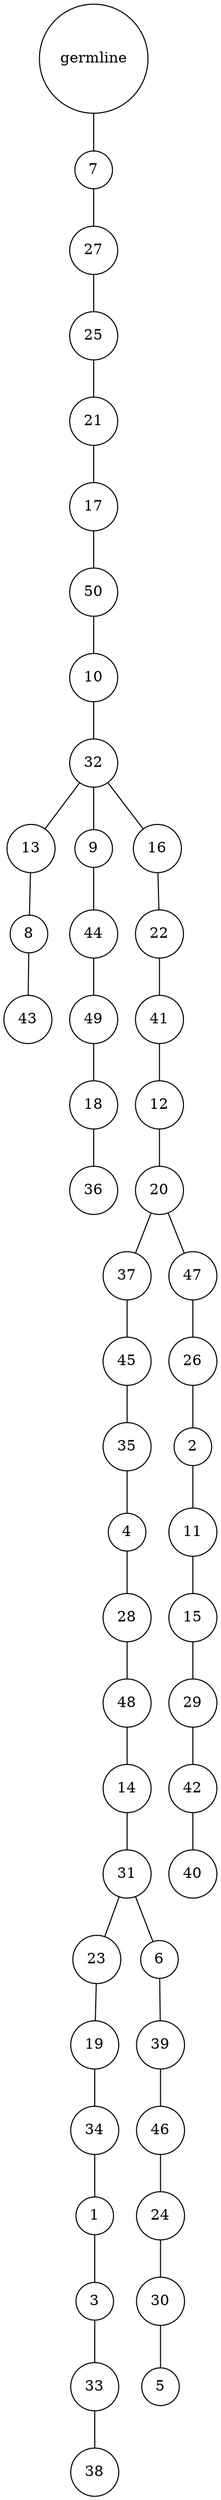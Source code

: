 graph {
	rankdir=UD;
	splines=line;
	node [shape=circle]
	"0x7f1b37c49b80" [label="germline"];
	"0x7f1b37c49bb0" [label="7"];
	"0x7f1b37c49b80" -- "0x7f1b37c49bb0" ;
	"0x7f1b37c49be0" [label="27"];
	"0x7f1b37c49bb0" -- "0x7f1b37c49be0" ;
	"0x7f1b37c49c10" [label="25"];
	"0x7f1b37c49be0" -- "0x7f1b37c49c10" ;
	"0x7f1b37c49c40" [label="21"];
	"0x7f1b37c49c10" -- "0x7f1b37c49c40" ;
	"0x7f1b37c49c70" [label="17"];
	"0x7f1b37c49c40" -- "0x7f1b37c49c70" ;
	"0x7f1b37c49ca0" [label="50"];
	"0x7f1b37c49c70" -- "0x7f1b37c49ca0" ;
	"0x7f1b37c49cd0" [label="10"];
	"0x7f1b37c49ca0" -- "0x7f1b37c49cd0" ;
	"0x7f1b37c49d00" [label="32"];
	"0x7f1b37c49cd0" -- "0x7f1b37c49d00" ;
	"0x7f1b37c49d30" [label="13"];
	"0x7f1b37c49d00" -- "0x7f1b37c49d30" ;
	"0x7f1b37c49d60" [label="8"];
	"0x7f1b37c49d30" -- "0x7f1b37c49d60" ;
	"0x7f1b37c49d90" [label="43"];
	"0x7f1b37c49d60" -- "0x7f1b37c49d90" ;
	"0x7f1b37c49dc0" [label="9"];
	"0x7f1b37c49d00" -- "0x7f1b37c49dc0" ;
	"0x7f1b37c49df0" [label="44"];
	"0x7f1b37c49dc0" -- "0x7f1b37c49df0" ;
	"0x7f1b37c49e20" [label="49"];
	"0x7f1b37c49df0" -- "0x7f1b37c49e20" ;
	"0x7f1b37c49e50" [label="18"];
	"0x7f1b37c49e20" -- "0x7f1b37c49e50" ;
	"0x7f1b37c49e80" [label="36"];
	"0x7f1b37c49e50" -- "0x7f1b37c49e80" ;
	"0x7f1b37c49eb0" [label="16"];
	"0x7f1b37c49d00" -- "0x7f1b37c49eb0" ;
	"0x7f1b37c49ee0" [label="22"];
	"0x7f1b37c49eb0" -- "0x7f1b37c49ee0" ;
	"0x7f1b37c49f10" [label="41"];
	"0x7f1b37c49ee0" -- "0x7f1b37c49f10" ;
	"0x7f1b37c49f40" [label="12"];
	"0x7f1b37c49f10" -- "0x7f1b37c49f40" ;
	"0x7f1b37c49f70" [label="20"];
	"0x7f1b37c49f40" -- "0x7f1b37c49f70" ;
	"0x7f1b37c49fa0" [label="37"];
	"0x7f1b37c49f70" -- "0x7f1b37c49fa0" ;
	"0x7f1b37c49fd0" [label="45"];
	"0x7f1b37c49fa0" -- "0x7f1b37c49fd0" ;
	"0x7f1b37c58040" [label="35"];
	"0x7f1b37c49fd0" -- "0x7f1b37c58040" ;
	"0x7f1b37c58070" [label="4"];
	"0x7f1b37c58040" -- "0x7f1b37c58070" ;
	"0x7f1b37c580a0" [label="28"];
	"0x7f1b37c58070" -- "0x7f1b37c580a0" ;
	"0x7f1b37c580d0" [label="48"];
	"0x7f1b37c580a0" -- "0x7f1b37c580d0" ;
	"0x7f1b37c58100" [label="14"];
	"0x7f1b37c580d0" -- "0x7f1b37c58100" ;
	"0x7f1b37c58130" [label="31"];
	"0x7f1b37c58100" -- "0x7f1b37c58130" ;
	"0x7f1b37c58160" [label="23"];
	"0x7f1b37c58130" -- "0x7f1b37c58160" ;
	"0x7f1b37c58190" [label="19"];
	"0x7f1b37c58160" -- "0x7f1b37c58190" ;
	"0x7f1b37c581c0" [label="34"];
	"0x7f1b37c58190" -- "0x7f1b37c581c0" ;
	"0x7f1b37c581f0" [label="1"];
	"0x7f1b37c581c0" -- "0x7f1b37c581f0" ;
	"0x7f1b37c58220" [label="3"];
	"0x7f1b37c581f0" -- "0x7f1b37c58220" ;
	"0x7f1b37c58250" [label="33"];
	"0x7f1b37c58220" -- "0x7f1b37c58250" ;
	"0x7f1b37c58280" [label="38"];
	"0x7f1b37c58250" -- "0x7f1b37c58280" ;
	"0x7f1b37c582b0" [label="6"];
	"0x7f1b37c58130" -- "0x7f1b37c582b0" ;
	"0x7f1b37c582e0" [label="39"];
	"0x7f1b37c582b0" -- "0x7f1b37c582e0" ;
	"0x7f1b37c58310" [label="46"];
	"0x7f1b37c582e0" -- "0x7f1b37c58310" ;
	"0x7f1b37c58340" [label="24"];
	"0x7f1b37c58310" -- "0x7f1b37c58340" ;
	"0x7f1b37c58370" [label="30"];
	"0x7f1b37c58340" -- "0x7f1b37c58370" ;
	"0x7f1b37c583a0" [label="5"];
	"0x7f1b37c58370" -- "0x7f1b37c583a0" ;
	"0x7f1b37c583d0" [label="47"];
	"0x7f1b37c49f70" -- "0x7f1b37c583d0" ;
	"0x7f1b37c58400" [label="26"];
	"0x7f1b37c583d0" -- "0x7f1b37c58400" ;
	"0x7f1b37c58430" [label="2"];
	"0x7f1b37c58400" -- "0x7f1b37c58430" ;
	"0x7f1b37c58460" [label="11"];
	"0x7f1b37c58430" -- "0x7f1b37c58460" ;
	"0x7f1b37c58490" [label="15"];
	"0x7f1b37c58460" -- "0x7f1b37c58490" ;
	"0x7f1b37c584c0" [label="29"];
	"0x7f1b37c58490" -- "0x7f1b37c584c0" ;
	"0x7f1b37c584f0" [label="42"];
	"0x7f1b37c584c0" -- "0x7f1b37c584f0" ;
	"0x7f1b37c58520" [label="40"];
	"0x7f1b37c584f0" -- "0x7f1b37c58520" ;
}
